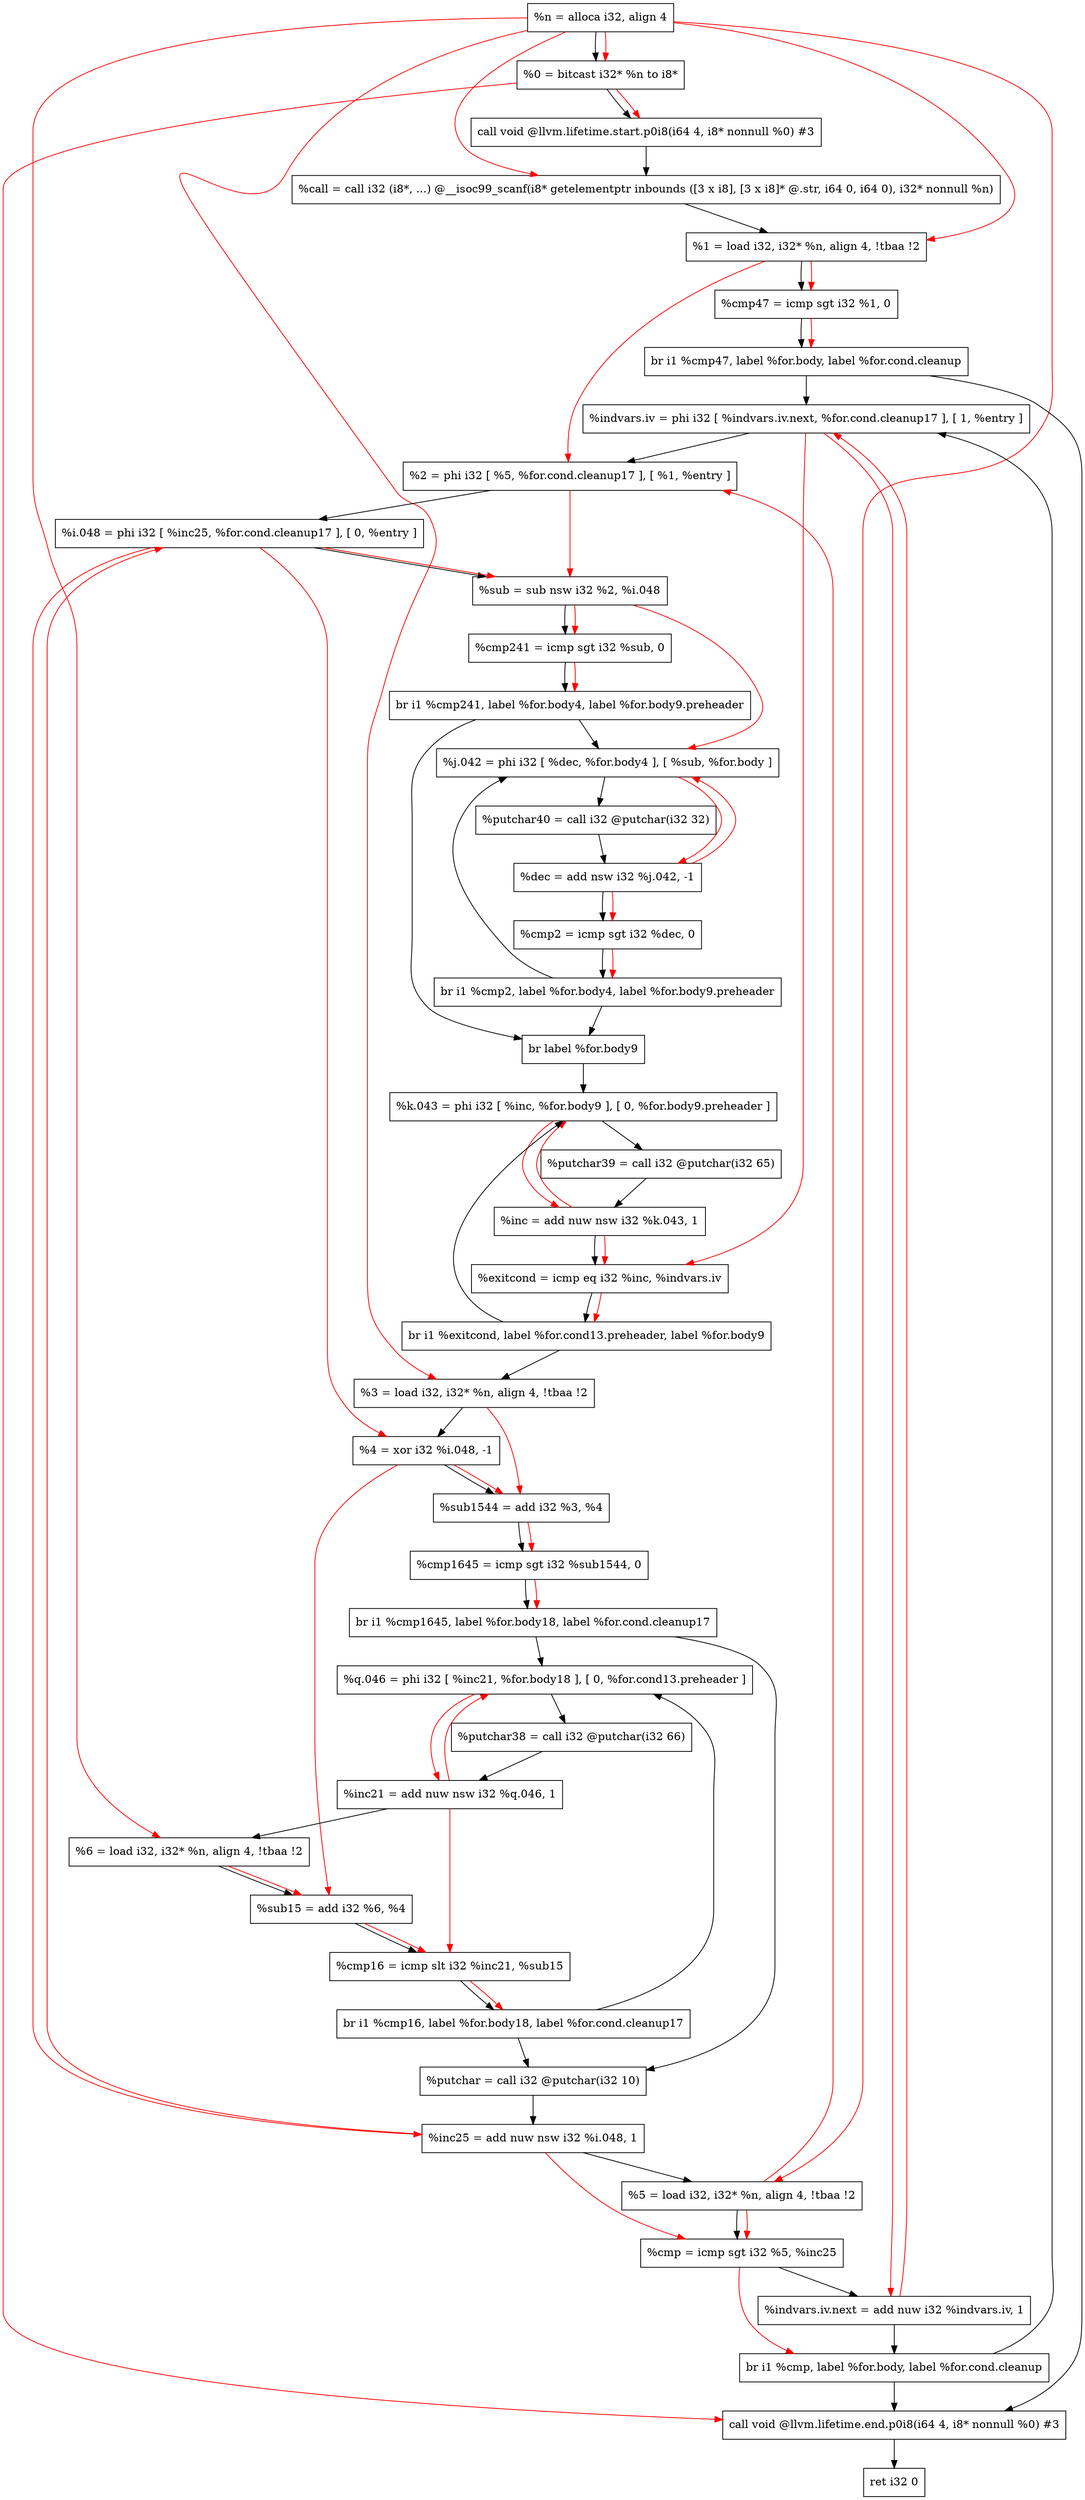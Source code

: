 digraph "CDFG for'func' function" {
	Node0x556446045938[shape=record, label="  %n = alloca i32, align 4"];
	Node0x556446045ff8[shape=record, label="  %0 = bitcast i32* %n to i8*"];
	Node0x556446046458[shape=record, label="  call void @llvm.lifetime.start.p0i8(i64 4, i8* nonnull %0) #3"];
	Node0x5564460468b8[shape=record, label="  %call = call i32 (i8*, ...) @__isoc99_scanf(i8* getelementptr inbounds ([3 x i8], [3 x i8]* @.str, i64 0, i64 0), i32* nonnull %n)"];
	Node0x556446046978[shape=record, label="  %1 = load i32, i32* %n, align 4, !tbaa !2"];
	Node0x5564460478f0[shape=record, label="  %cmp47 = icmp sgt i32 %1, 0"];
	Node0x556445fdb348[shape=record, label="  br i1 %cmp47, label %for.body, label %for.cond.cleanup"];
	Node0x556446047c58[shape=record, label="  call void @llvm.lifetime.end.p0i8(i64 4, i8* nonnull %0) #3"];
	Node0x556446047d18[shape=record, label="  ret i32 0"];
	Node0x556446047e78[shape=record, label="  %indvars.iv = phi i32 [ %indvars.iv.next, %for.cond.cleanup17 ], [ 1, %entry ]"];
	Node0x556446047fe8[shape=record, label="  %2 = phi i32 [ %5, %for.cond.cleanup17 ], [ %1, %entry ]"];
	Node0x556446048148[shape=record, label="  %i.048 = phi i32 [ %inc25, %for.cond.cleanup17 ], [ 0, %entry ]"];
	Node0x556446048230[shape=record, label="  %sub = sub nsw i32 %2, %i.048"];
	Node0x5564460482c0[shape=record, label="  %cmp241 = icmp sgt i32 %sub, 0"];
	Node0x556445fdb588[shape=record, label="  br i1 %cmp241, label %for.body4, label %for.body9.preheader"];
	Node0x556446048708[shape=record, label="  br label %for.body9"];
	Node0x556446048758[shape=record, label="  %j.042 = phi i32 [ %dec, %for.body4 ], [ %sub, %for.body ]"];
	Node0x5564460489b0[shape=record, label="  %putchar40 = call i32 @putchar(i32 32)"];
	Node0x556446048ae0[shape=record, label="  %dec = add nsw i32 %j.042, -1"];
	Node0x556446048b50[shape=record, label="  %cmp2 = icmp sgt i32 %dec, 0"];
	Node0x556446048c28[shape=record, label="  br i1 %cmp2, label %for.body4, label %for.body9.preheader"];
	Node0x556446048388[shape=record, label="  %3 = load i32, i32* %n, align 4, !tbaa !2"];
	Node0x556446049320[shape=record, label="  %4 = xor i32 %i.048, -1"];
	Node0x5564460493e0[shape=record, label="  %sub1544 = add i32 %3, %4"];
	Node0x556446049450[shape=record, label="  %cmp1645 = icmp sgt i32 %sub1544, 0"];
	Node0x556446049608[shape=record, label="  br i1 %cmp1645, label %for.body18, label %for.cond.cleanup17"];
	Node0x556446049678[shape=record, label="  %k.043 = phi i32 [ %inc, %for.body9 ], [ 0, %for.body9.preheader ]"];
	Node0x556446049780[shape=record, label="  %putchar39 = call i32 @putchar(i32 65)"];
	Node0x556446049850[shape=record, label="  %inc = add nuw nsw i32 %k.043, 1"];
	Node0x556446049be0[shape=record, label="  %exitcond = icmp eq i32 %inc, %indvars.iv"];
	Node0x556446049cc8[shape=record, label="  br i1 %exitcond, label %for.cond13.preheader, label %for.body9"];
	Node0x556446049d40[shape=record, label="  %putchar = call i32 @putchar(i32 10)"];
	Node0x556446049e10[shape=record, label="  %inc25 = add nuw nsw i32 %i.048, 1"];
	Node0x556446048098[shape=record, label="  %5 = load i32, i32* %n, align 4, !tbaa !2"];
	Node0x556446049e80[shape=record, label="  %cmp = icmp sgt i32 %5, %inc25"];
	Node0x556446049ef0[shape=record, label="  %indvars.iv.next = add nuw i32 %indvars.iv, 1"];
	Node0x556446049f78[shape=record, label="  br i1 %cmp, label %for.body, label %for.cond.cleanup"];
	Node0x556446049fe8[shape=record, label="  %q.046 = phi i32 [ %inc21, %for.body18 ], [ 0, %for.cond13.preheader ]"];
	Node0x55644604a0f0[shape=record, label="  %putchar38 = call i32 @putchar(i32 66)"];
	Node0x55644604a1c0[shape=record, label="  %inc21 = add nuw nsw i32 %q.046, 1"];
	Node0x556446049518[shape=record, label="  %6 = load i32, i32* %n, align 4, !tbaa !2"];
	Node0x55644604a230[shape=record, label="  %sub15 = add i32 %6, %4"];
	Node0x55644604a2a0[shape=record, label="  %cmp16 = icmp slt i32 %inc21, %sub15"];
	Node0x55644604a348[shape=record, label="  br i1 %cmp16, label %for.body18, label %for.cond.cleanup17"];
	Node0x556446045938 -> Node0x556446045ff8
	Node0x556446045ff8 -> Node0x556446046458
	Node0x556446046458 -> Node0x5564460468b8
	Node0x5564460468b8 -> Node0x556446046978
	Node0x556446046978 -> Node0x5564460478f0
	Node0x5564460478f0 -> Node0x556445fdb348
	Node0x556445fdb348 -> Node0x556446047e78
	Node0x556445fdb348 -> Node0x556446047c58
	Node0x556446047c58 -> Node0x556446047d18
	Node0x556446047e78 -> Node0x556446047fe8
	Node0x556446047fe8 -> Node0x556446048148
	Node0x556446048148 -> Node0x556446048230
	Node0x556446048230 -> Node0x5564460482c0
	Node0x5564460482c0 -> Node0x556445fdb588
	Node0x556445fdb588 -> Node0x556446048758
	Node0x556445fdb588 -> Node0x556446048708
	Node0x556446048708 -> Node0x556446049678
	Node0x556446048758 -> Node0x5564460489b0
	Node0x5564460489b0 -> Node0x556446048ae0
	Node0x556446048ae0 -> Node0x556446048b50
	Node0x556446048b50 -> Node0x556446048c28
	Node0x556446048c28 -> Node0x556446048758
	Node0x556446048c28 -> Node0x556446048708
	Node0x556446048388 -> Node0x556446049320
	Node0x556446049320 -> Node0x5564460493e0
	Node0x5564460493e0 -> Node0x556446049450
	Node0x556446049450 -> Node0x556446049608
	Node0x556446049608 -> Node0x556446049fe8
	Node0x556446049608 -> Node0x556446049d40
	Node0x556446049678 -> Node0x556446049780
	Node0x556446049780 -> Node0x556446049850
	Node0x556446049850 -> Node0x556446049be0
	Node0x556446049be0 -> Node0x556446049cc8
	Node0x556446049cc8 -> Node0x556446048388
	Node0x556446049cc8 -> Node0x556446049678
	Node0x556446049d40 -> Node0x556446049e10
	Node0x556446049e10 -> Node0x556446048098
	Node0x556446048098 -> Node0x556446049e80
	Node0x556446049e80 -> Node0x556446049ef0
	Node0x556446049ef0 -> Node0x556446049f78
	Node0x556446049f78 -> Node0x556446047e78
	Node0x556446049f78 -> Node0x556446047c58
	Node0x556446049fe8 -> Node0x55644604a0f0
	Node0x55644604a0f0 -> Node0x55644604a1c0
	Node0x55644604a1c0 -> Node0x556446049518
	Node0x556446049518 -> Node0x55644604a230
	Node0x55644604a230 -> Node0x55644604a2a0
	Node0x55644604a2a0 -> Node0x55644604a348
	Node0x55644604a348 -> Node0x556446049fe8
	Node0x55644604a348 -> Node0x556446049d40
edge [color=red]
	Node0x556446045938 -> Node0x556446045ff8
	Node0x556446045ff8 -> Node0x556446046458
	Node0x556446045938 -> Node0x5564460468b8
	Node0x556446045938 -> Node0x556446046978
	Node0x556446046978 -> Node0x5564460478f0
	Node0x5564460478f0 -> Node0x556445fdb348
	Node0x556446045ff8 -> Node0x556446047c58
	Node0x556446049ef0 -> Node0x556446047e78
	Node0x556446048098 -> Node0x556446047fe8
	Node0x556446046978 -> Node0x556446047fe8
	Node0x556446049e10 -> Node0x556446048148
	Node0x556446047fe8 -> Node0x556446048230
	Node0x556446048148 -> Node0x556446048230
	Node0x556446048230 -> Node0x5564460482c0
	Node0x5564460482c0 -> Node0x556445fdb588
	Node0x556446048ae0 -> Node0x556446048758
	Node0x556446048230 -> Node0x556446048758
	Node0x556446048758 -> Node0x556446048ae0
	Node0x556446048ae0 -> Node0x556446048b50
	Node0x556446048b50 -> Node0x556446048c28
	Node0x556446045938 -> Node0x556446048388
	Node0x556446048148 -> Node0x556446049320
	Node0x556446048388 -> Node0x5564460493e0
	Node0x556446049320 -> Node0x5564460493e0
	Node0x5564460493e0 -> Node0x556446049450
	Node0x556446049450 -> Node0x556446049608
	Node0x556446049850 -> Node0x556446049678
	Node0x556446049678 -> Node0x556446049850
	Node0x556446049850 -> Node0x556446049be0
	Node0x556446047e78 -> Node0x556446049be0
	Node0x556446049be0 -> Node0x556446049cc8
	Node0x556446048148 -> Node0x556446049e10
	Node0x556446045938 -> Node0x556446048098
	Node0x556446048098 -> Node0x556446049e80
	Node0x556446049e10 -> Node0x556446049e80
	Node0x556446047e78 -> Node0x556446049ef0
	Node0x556446049e80 -> Node0x556446049f78
	Node0x55644604a1c0 -> Node0x556446049fe8
	Node0x556446049fe8 -> Node0x55644604a1c0
	Node0x556446045938 -> Node0x556446049518
	Node0x556446049518 -> Node0x55644604a230
	Node0x556446049320 -> Node0x55644604a230
	Node0x55644604a1c0 -> Node0x55644604a2a0
	Node0x55644604a230 -> Node0x55644604a2a0
	Node0x55644604a2a0 -> Node0x55644604a348
}
